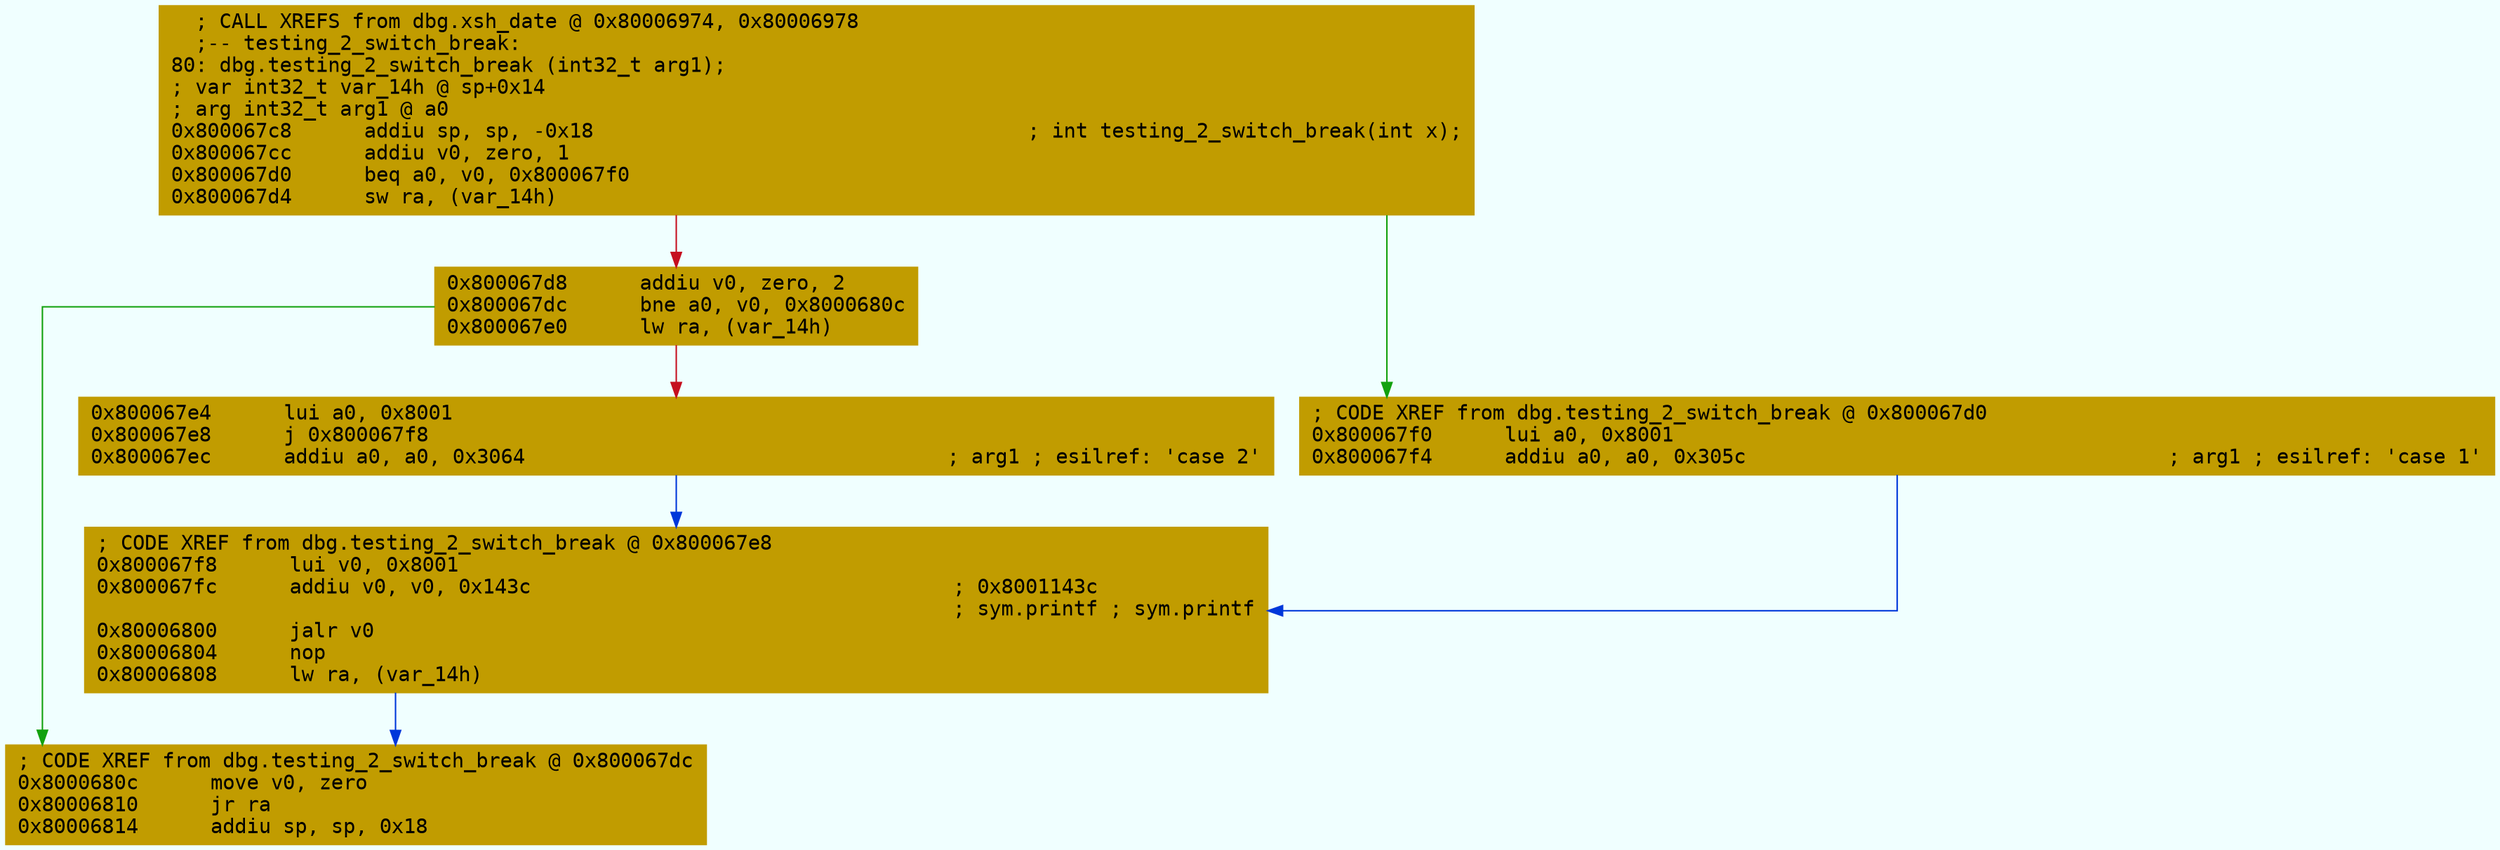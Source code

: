 digraph code {
	graph [bgcolor=azure fontsize=8 fontname="Courier" splines="ortho"];
	node [fillcolor=gray style=filled shape=box];
	edge [arrowhead="normal"];
	"0x800067c8" [URL="dbg.testing_2_switch_break/0x800067c8", fillcolor="#c19c00",color="#c19c00", fontname="Courier",label="  ; CALL XREFS from dbg.xsh_date @ 0x80006974, 0x80006978\l  ;-- testing_2_switch_break:\l80: dbg.testing_2_switch_break (int32_t arg1);\l; var int32_t var_14h @ sp+0x14\l; arg int32_t arg1 @ a0\l0x800067c8      addiu sp, sp, -0x18                                    ; int testing_2_switch_break(int x);\l0x800067cc      addiu v0, zero, 1\l0x800067d0      beq a0, v0, 0x800067f0\l0x800067d4      sw ra, (var_14h)\l"]
	"0x800067d8" [URL="dbg.testing_2_switch_break/0x800067d8", fillcolor="#c19c00",color="#c19c00", fontname="Courier",label="0x800067d8      addiu v0, zero, 2\l0x800067dc      bne a0, v0, 0x8000680c\l0x800067e0      lw ra, (var_14h)\l"]
	"0x800067e4" [URL="dbg.testing_2_switch_break/0x800067e4", fillcolor="#c19c00",color="#c19c00", fontname="Courier",label="0x800067e4      lui a0, 0x8001\l0x800067e8      j 0x800067f8\l0x800067ec      addiu a0, a0, 0x3064                                   ; arg1 ; esilref: 'case 2'\l"]
	"0x800067f0" [URL="dbg.testing_2_switch_break/0x800067f0", fillcolor="#c19c00",color="#c19c00", fontname="Courier",label="; CODE XREF from dbg.testing_2_switch_break @ 0x800067d0\l0x800067f0      lui a0, 0x8001\l0x800067f4      addiu a0, a0, 0x305c                                   ; arg1 ; esilref: 'case 1'\l"]
	"0x800067f8" [URL="dbg.testing_2_switch_break/0x800067f8", fillcolor="#c19c00",color="#c19c00", fontname="Courier",label="; CODE XREF from dbg.testing_2_switch_break @ 0x800067e8\l0x800067f8      lui v0, 0x8001\l0x800067fc      addiu v0, v0, 0x143c                                   ; 0x8001143c\l                                                                       ; sym.printf ; sym.printf\l0x80006800      jalr v0\l0x80006804      nop\l0x80006808      lw ra, (var_14h)\l"]
	"0x8000680c" [URL="dbg.testing_2_switch_break/0x8000680c", fillcolor="#c19c00",color="#c19c00", fontname="Courier",label="; CODE XREF from dbg.testing_2_switch_break @ 0x800067dc\l0x8000680c      move v0, zero\l0x80006810      jr ra\l0x80006814      addiu sp, sp, 0x18\l"]
        "0x800067c8" -> "0x800067f0" [color="#13a10e"];
        "0x800067c8" -> "0x800067d8" [color="#c50f1f"];
        "0x800067d8" -> "0x8000680c" [color="#13a10e"];
        "0x800067d8" -> "0x800067e4" [color="#c50f1f"];
        "0x800067e4" -> "0x800067f8" [color="#0037da"];
        "0x800067f0" -> "0x800067f8" [color="#0037da"];
        "0x800067f8" -> "0x8000680c" [color="#0037da"];
}
